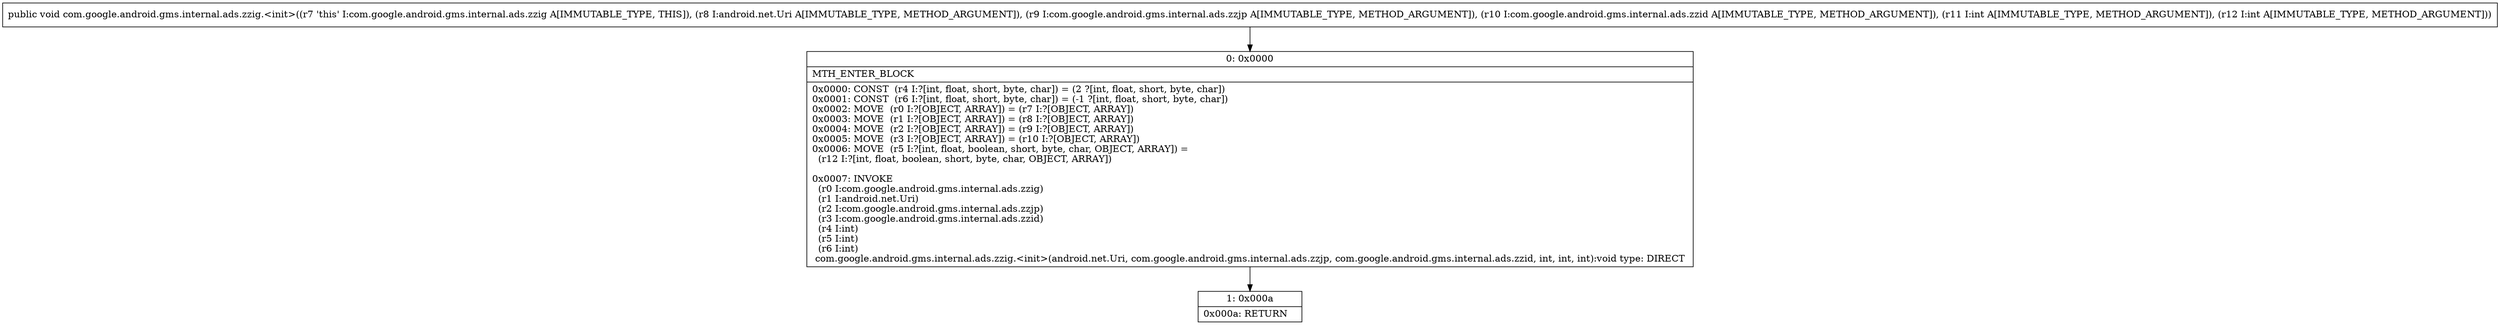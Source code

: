 digraph "CFG forcom.google.android.gms.internal.ads.zzig.\<init\>(Landroid\/net\/Uri;Lcom\/google\/android\/gms\/internal\/ads\/zzjp;Lcom\/google\/android\/gms\/internal\/ads\/zzid;II)V" {
Node_0 [shape=record,label="{0\:\ 0x0000|MTH_ENTER_BLOCK\l|0x0000: CONST  (r4 I:?[int, float, short, byte, char]) = (2 ?[int, float, short, byte, char]) \l0x0001: CONST  (r6 I:?[int, float, short, byte, char]) = (\-1 ?[int, float, short, byte, char]) \l0x0002: MOVE  (r0 I:?[OBJECT, ARRAY]) = (r7 I:?[OBJECT, ARRAY]) \l0x0003: MOVE  (r1 I:?[OBJECT, ARRAY]) = (r8 I:?[OBJECT, ARRAY]) \l0x0004: MOVE  (r2 I:?[OBJECT, ARRAY]) = (r9 I:?[OBJECT, ARRAY]) \l0x0005: MOVE  (r3 I:?[OBJECT, ARRAY]) = (r10 I:?[OBJECT, ARRAY]) \l0x0006: MOVE  (r5 I:?[int, float, boolean, short, byte, char, OBJECT, ARRAY]) = \l  (r12 I:?[int, float, boolean, short, byte, char, OBJECT, ARRAY])\l \l0x0007: INVOKE  \l  (r0 I:com.google.android.gms.internal.ads.zzig)\l  (r1 I:android.net.Uri)\l  (r2 I:com.google.android.gms.internal.ads.zzjp)\l  (r3 I:com.google.android.gms.internal.ads.zzid)\l  (r4 I:int)\l  (r5 I:int)\l  (r6 I:int)\l com.google.android.gms.internal.ads.zzig.\<init\>(android.net.Uri, com.google.android.gms.internal.ads.zzjp, com.google.android.gms.internal.ads.zzid, int, int, int):void type: DIRECT \l}"];
Node_1 [shape=record,label="{1\:\ 0x000a|0x000a: RETURN   \l}"];
MethodNode[shape=record,label="{public void com.google.android.gms.internal.ads.zzig.\<init\>((r7 'this' I:com.google.android.gms.internal.ads.zzig A[IMMUTABLE_TYPE, THIS]), (r8 I:android.net.Uri A[IMMUTABLE_TYPE, METHOD_ARGUMENT]), (r9 I:com.google.android.gms.internal.ads.zzjp A[IMMUTABLE_TYPE, METHOD_ARGUMENT]), (r10 I:com.google.android.gms.internal.ads.zzid A[IMMUTABLE_TYPE, METHOD_ARGUMENT]), (r11 I:int A[IMMUTABLE_TYPE, METHOD_ARGUMENT]), (r12 I:int A[IMMUTABLE_TYPE, METHOD_ARGUMENT])) }"];
MethodNode -> Node_0;
Node_0 -> Node_1;
}

